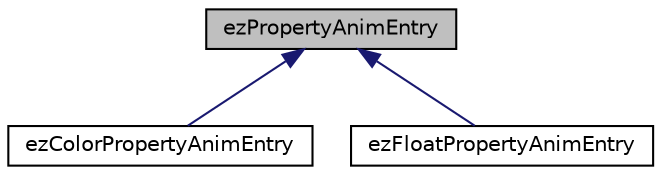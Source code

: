 digraph "ezPropertyAnimEntry"
{
 // LATEX_PDF_SIZE
  edge [fontname="Helvetica",fontsize="10",labelfontname="Helvetica",labelfontsize="10"];
  node [fontname="Helvetica",fontsize="10",shape=record];
  Node1 [label="ezPropertyAnimEntry",height=0.2,width=0.4,color="black", fillcolor="grey75", style="filled", fontcolor="black",tooltip=" "];
  Node1 -> Node2 [dir="back",color="midnightblue",fontsize="10",style="solid",fontname="Helvetica"];
  Node2 [label="ezColorPropertyAnimEntry",height=0.2,width=0.4,color="black", fillcolor="white", style="filled",URL="$d4/d76/structez_color_property_anim_entry.htm",tooltip=" "];
  Node1 -> Node3 [dir="back",color="midnightblue",fontsize="10",style="solid",fontname="Helvetica"];
  Node3 [label="ezFloatPropertyAnimEntry",height=0.2,width=0.4,color="black", fillcolor="white", style="filled",URL="$d9/dbb/structez_float_property_anim_entry.htm",tooltip=" "];
}
